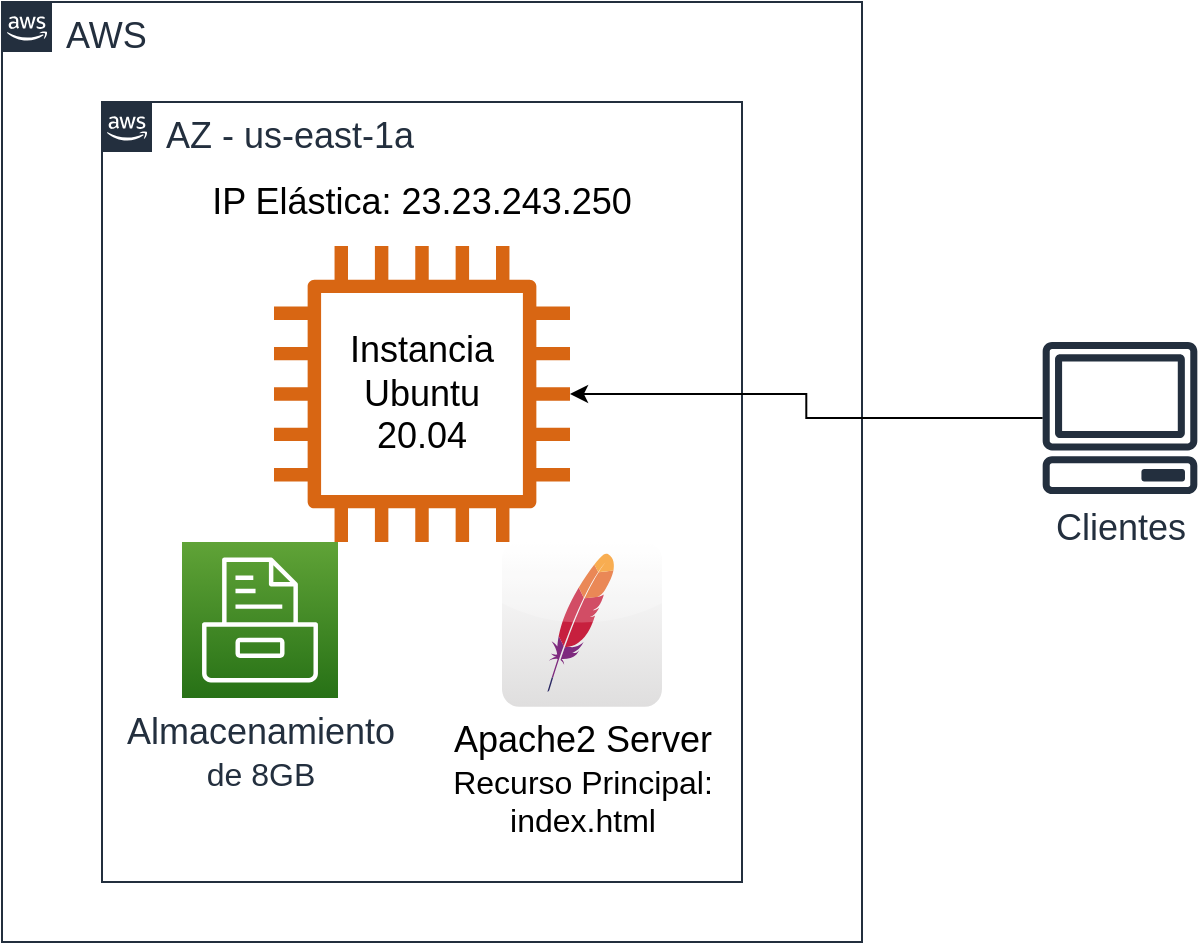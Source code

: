<mxfile version="13.10.6" type="github">
  <diagram id="Ht1M8jgEwFfnCIfOTk4-" name="Page-1">
    <mxGraphModel dx="1282" dy="608" grid="1" gridSize="10" guides="1" tooltips="1" connect="1" arrows="1" fold="1" page="1" pageScale="1" pageWidth="1169" pageHeight="827" math="0" shadow="0">
      <root>
        <mxCell id="0" />
        <mxCell id="1" parent="0" />
        <mxCell id="vKm5uXgS8-koMIw_AzAA-11" value="&lt;div&gt;&lt;font style=&quot;font-size: 18px&quot;&gt;AWS&lt;/font&gt;&lt;/div&gt;&lt;div&gt;&lt;br&gt;&lt;/div&gt;" style="points=[[0,0],[0.25,0],[0.5,0],[0.75,0],[1,0],[1,0.25],[1,0.5],[1,0.75],[1,1],[0.75,1],[0.5,1],[0.25,1],[0,1],[0,0.75],[0,0.5],[0,0.25]];outlineConnect=0;gradientColor=none;html=1;whiteSpace=wrap;fontSize=12;fontStyle=0;shape=mxgraph.aws4.group;grIcon=mxgraph.aws4.group_aws_cloud_alt;strokeColor=#232F3E;fillColor=none;verticalAlign=top;align=left;spacingLeft=30;fontColor=#232F3E;dashed=0;labelBackgroundColor=#ffffff;" vertex="1" parent="1">
          <mxGeometry x="270" y="90" width="430" height="470" as="geometry" />
        </mxCell>
        <mxCell id="UEzPUAAOIrF-is8g5C7q-75" value="&lt;font style=&quot;font-size: 18px&quot;&gt;AZ - us-east-1a&lt;/font&gt;" style="points=[[0,0],[0.25,0],[0.5,0],[0.75,0],[1,0],[1,0.25],[1,0.5],[1,0.75],[1,1],[0.75,1],[0.5,1],[0.25,1],[0,1],[0,0.75],[0,0.5],[0,0.25]];outlineConnect=0;gradientColor=none;html=1;whiteSpace=wrap;fontSize=12;fontStyle=0;shape=mxgraph.aws4.group;grIcon=mxgraph.aws4.group_aws_cloud_alt;strokeColor=#232F3E;fillColor=none;verticalAlign=top;align=left;spacingLeft=30;fontColor=#232F3E;dashed=0;labelBackgroundColor=#ffffff;" parent="1" vertex="1">
          <mxGeometry x="320" y="140" width="320" height="390" as="geometry" />
        </mxCell>
        <mxCell id="vKm5uXgS8-koMIw_AzAA-15" style="edgeStyle=orthogonalEdgeStyle;rounded=0;orthogonalLoop=1;jettySize=auto;html=1;" edge="1" parent="1" source="vKm5uXgS8-koMIw_AzAA-1" target="vKm5uXgS8-koMIw_AzAA-3">
          <mxGeometry relative="1" as="geometry" />
        </mxCell>
        <mxCell id="vKm5uXgS8-koMIw_AzAA-1" value="&lt;font style=&quot;font-size: 18px&quot;&gt;Clientes&lt;/font&gt;" style="outlineConnect=0;fontColor=#232F3E;gradientColor=none;fillColor=#232F3E;strokeColor=none;dashed=0;verticalLabelPosition=bottom;verticalAlign=top;align=center;html=1;fontSize=12;fontStyle=0;aspect=fixed;pointerEvents=1;shape=mxgraph.aws4.client;" vertex="1" parent="1">
          <mxGeometry x="790" y="260" width="78" height="76" as="geometry" />
        </mxCell>
        <mxCell id="vKm5uXgS8-koMIw_AzAA-3" value="" style="outlineConnect=0;fontColor=#232F3E;gradientColor=none;fillColor=#D86613;strokeColor=none;dashed=0;verticalLabelPosition=bottom;verticalAlign=top;align=center;html=1;fontSize=12;fontStyle=0;aspect=fixed;pointerEvents=1;shape=mxgraph.aws4.instance2;" vertex="1" parent="1">
          <mxGeometry x="406" y="212" width="148" height="148" as="geometry" />
        </mxCell>
        <mxCell id="vKm5uXgS8-koMIw_AzAA-4" value="&lt;font style=&quot;font-size: 18px&quot;&gt;Instancia Ubuntu 20.04&lt;/font&gt;" style="text;html=1;strokeColor=none;fillColor=none;align=center;verticalAlign=middle;whiteSpace=wrap;rounded=0;" vertex="1" parent="1">
          <mxGeometry x="460" y="266" width="40" height="40" as="geometry" />
        </mxCell>
        <mxCell id="vKm5uXgS8-koMIw_AzAA-8" value="&lt;div&gt;&lt;font style=&quot;font-size: 18px&quot;&gt;Almacenamiento &lt;br&gt;&lt;/font&gt;&lt;/div&gt;&lt;div&gt;&lt;font size=&quot;3&quot;&gt;de 8GB&lt;/font&gt;&lt;/div&gt;" style="outlineConnect=0;fontColor=#232F3E;gradientColor=#60A337;gradientDirection=north;fillColor=#277116;strokeColor=#ffffff;dashed=0;verticalLabelPosition=bottom;verticalAlign=top;align=center;html=1;fontSize=12;fontStyle=0;aspect=fixed;shape=mxgraph.aws4.resourceIcon;resIcon=mxgraph.aws4.storage;" vertex="1" parent="1">
          <mxGeometry x="360" y="360" width="78" height="78" as="geometry" />
        </mxCell>
        <mxCell id="vKm5uXgS8-koMIw_AzAA-9" value="&lt;div&gt;&lt;font style=&quot;font-size: 18px&quot;&gt;Apache2 Server&lt;/font&gt;&lt;/div&gt;&lt;div&gt;&lt;font size=&quot;3&quot;&gt;Recurso Principal:&lt;/font&gt;&lt;/div&gt;&lt;div&gt;&lt;font size=&quot;3&quot;&gt;index.html&lt;br&gt;&lt;/font&gt;&lt;/div&gt;" style="dashed=0;outlineConnect=0;html=1;align=center;labelPosition=center;verticalLabelPosition=bottom;verticalAlign=top;shape=mxgraph.webicons.apache;gradientColor=#DFDEDE" vertex="1" parent="1">
          <mxGeometry x="520" y="360" width="80" height="82.4" as="geometry" />
        </mxCell>
        <mxCell id="vKm5uXgS8-koMIw_AzAA-10" value="&lt;font style=&quot;font-size: 18px&quot;&gt;IP Elástica: 23.23.243.250&lt;/font&gt;" style="text;html=1;strokeColor=none;fillColor=none;align=center;verticalAlign=middle;whiteSpace=wrap;rounded=0;" vertex="1" parent="1">
          <mxGeometry x="350" y="180" width="260" height="20" as="geometry" />
        </mxCell>
      </root>
    </mxGraphModel>
  </diagram>
</mxfile>
